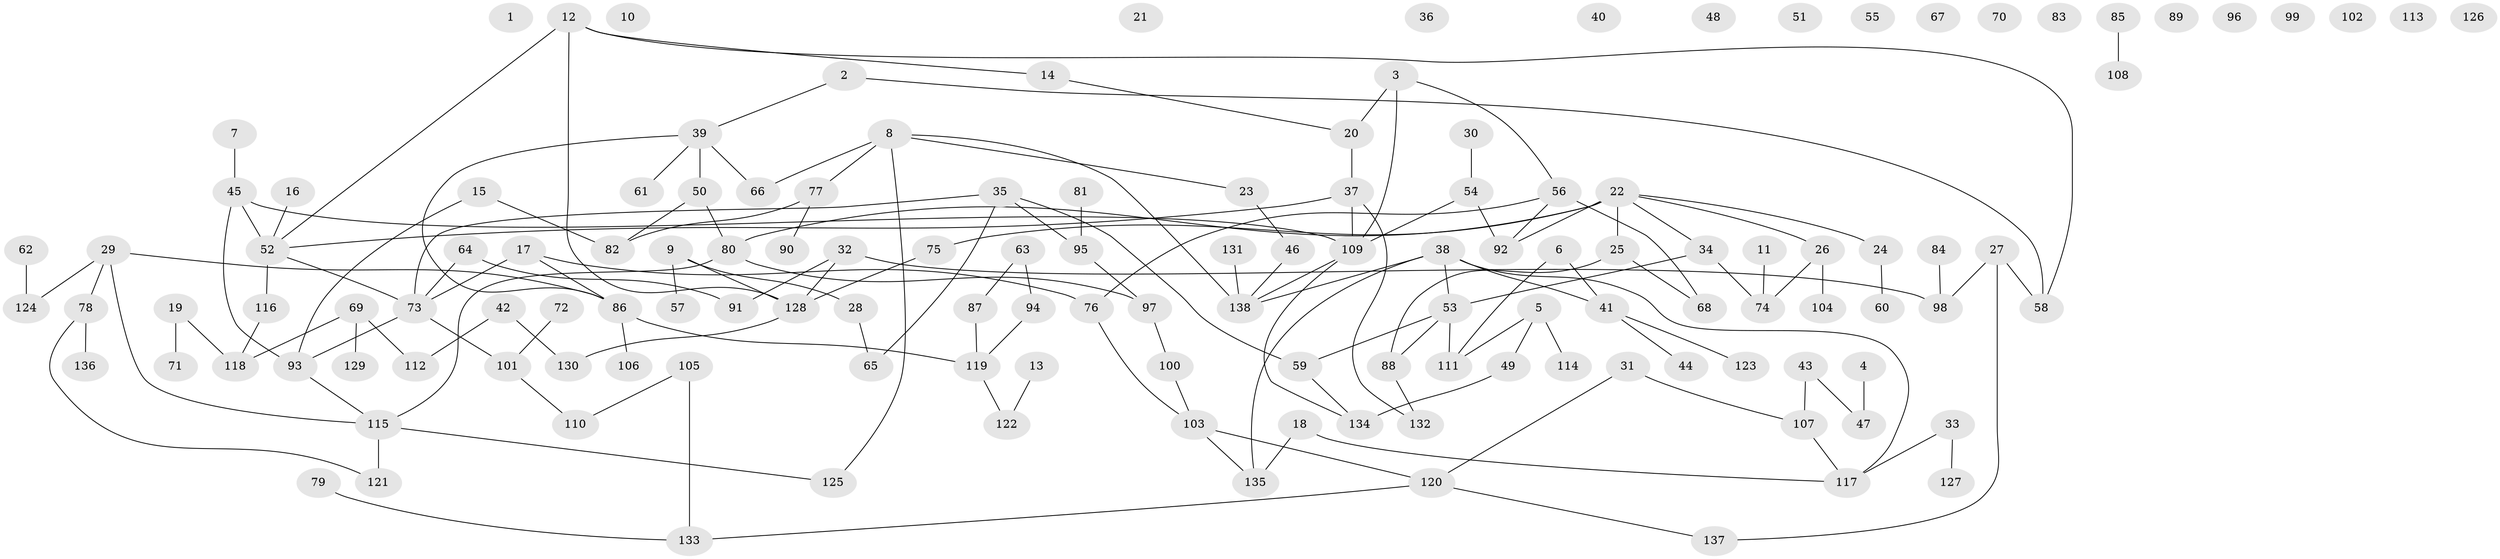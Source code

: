 // coarse degree distribution, {0: 0.18556701030927836, 3: 0.16494845360824742, 4: 0.08247422680412371, 1: 0.18556701030927836, 2: 0.25773195876288657, 5: 0.041237113402061855, 8: 0.010309278350515464, 7: 0.020618556701030927, 6: 0.030927835051546393, 9: 0.020618556701030927}
// Generated by graph-tools (version 1.1) at 2025/23/03/03/25 07:23:25]
// undirected, 138 vertices, 157 edges
graph export_dot {
graph [start="1"]
  node [color=gray90,style=filled];
  1;
  2;
  3;
  4;
  5;
  6;
  7;
  8;
  9;
  10;
  11;
  12;
  13;
  14;
  15;
  16;
  17;
  18;
  19;
  20;
  21;
  22;
  23;
  24;
  25;
  26;
  27;
  28;
  29;
  30;
  31;
  32;
  33;
  34;
  35;
  36;
  37;
  38;
  39;
  40;
  41;
  42;
  43;
  44;
  45;
  46;
  47;
  48;
  49;
  50;
  51;
  52;
  53;
  54;
  55;
  56;
  57;
  58;
  59;
  60;
  61;
  62;
  63;
  64;
  65;
  66;
  67;
  68;
  69;
  70;
  71;
  72;
  73;
  74;
  75;
  76;
  77;
  78;
  79;
  80;
  81;
  82;
  83;
  84;
  85;
  86;
  87;
  88;
  89;
  90;
  91;
  92;
  93;
  94;
  95;
  96;
  97;
  98;
  99;
  100;
  101;
  102;
  103;
  104;
  105;
  106;
  107;
  108;
  109;
  110;
  111;
  112;
  113;
  114;
  115;
  116;
  117;
  118;
  119;
  120;
  121;
  122;
  123;
  124;
  125;
  126;
  127;
  128;
  129;
  130;
  131;
  132;
  133;
  134;
  135;
  136;
  137;
  138;
  2 -- 39;
  2 -- 58;
  3 -- 20;
  3 -- 56;
  3 -- 109;
  4 -- 47;
  5 -- 49;
  5 -- 111;
  5 -- 114;
  6 -- 41;
  6 -- 111;
  7 -- 45;
  8 -- 23;
  8 -- 66;
  8 -- 77;
  8 -- 125;
  8 -- 138;
  9 -- 28;
  9 -- 57;
  9 -- 128;
  11 -- 74;
  12 -- 14;
  12 -- 52;
  12 -- 58;
  12 -- 128;
  13 -- 122;
  14 -- 20;
  15 -- 82;
  15 -- 93;
  16 -- 52;
  17 -- 73;
  17 -- 76;
  17 -- 86;
  18 -- 117;
  18 -- 135;
  19 -- 71;
  19 -- 118;
  20 -- 37;
  22 -- 24;
  22 -- 25;
  22 -- 26;
  22 -- 34;
  22 -- 75;
  22 -- 80;
  22 -- 92;
  23 -- 46;
  24 -- 60;
  25 -- 68;
  25 -- 88;
  26 -- 74;
  26 -- 104;
  27 -- 58;
  27 -- 98;
  27 -- 137;
  28 -- 65;
  29 -- 78;
  29 -- 86;
  29 -- 115;
  29 -- 124;
  30 -- 54;
  31 -- 107;
  31 -- 120;
  32 -- 91;
  32 -- 98;
  32 -- 128;
  33 -- 117;
  33 -- 127;
  34 -- 53;
  34 -- 74;
  35 -- 59;
  35 -- 65;
  35 -- 73;
  35 -- 95;
  37 -- 52;
  37 -- 109;
  37 -- 132;
  38 -- 41;
  38 -- 53;
  38 -- 117;
  38 -- 135;
  38 -- 138;
  39 -- 50;
  39 -- 61;
  39 -- 66;
  39 -- 86;
  41 -- 44;
  41 -- 123;
  42 -- 112;
  42 -- 130;
  43 -- 47;
  43 -- 107;
  45 -- 52;
  45 -- 93;
  45 -- 109;
  46 -- 138;
  49 -- 134;
  50 -- 80;
  50 -- 82;
  52 -- 73;
  52 -- 116;
  53 -- 59;
  53 -- 88;
  53 -- 111;
  54 -- 92;
  54 -- 109;
  56 -- 68;
  56 -- 76;
  56 -- 92;
  59 -- 134;
  62 -- 124;
  63 -- 87;
  63 -- 94;
  64 -- 73;
  64 -- 91;
  69 -- 112;
  69 -- 118;
  69 -- 129;
  72 -- 101;
  73 -- 93;
  73 -- 101;
  75 -- 128;
  76 -- 103;
  77 -- 82;
  77 -- 90;
  78 -- 121;
  78 -- 136;
  79 -- 133;
  80 -- 97;
  80 -- 115;
  81 -- 95;
  84 -- 98;
  85 -- 108;
  86 -- 106;
  86 -- 119;
  87 -- 119;
  88 -- 132;
  93 -- 115;
  94 -- 119;
  95 -- 97;
  97 -- 100;
  100 -- 103;
  101 -- 110;
  103 -- 120;
  103 -- 135;
  105 -- 110;
  105 -- 133;
  107 -- 117;
  109 -- 134;
  109 -- 138;
  115 -- 121;
  115 -- 125;
  116 -- 118;
  119 -- 122;
  120 -- 133;
  120 -- 137;
  128 -- 130;
  131 -- 138;
}
